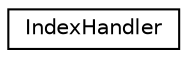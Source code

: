 digraph "Graphical Class Hierarchy"
{
  edge [fontname="Helvetica",fontsize="10",labelfontname="Helvetica",labelfontsize="10"];
  node [fontname="Helvetica",fontsize="10",shape=record];
  rankdir="LR";
  Node1 [label="IndexHandler",height=0.2,width=0.4,color="black", fillcolor="white", style="filled",URL="$class_index_handler.html"];
}
